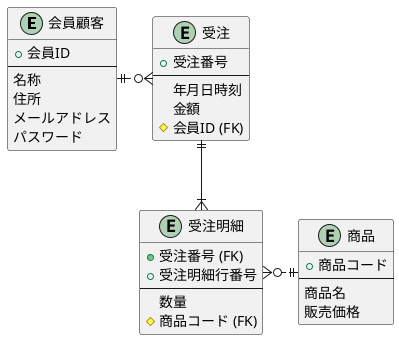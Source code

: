 @startuml

entity 会員顧客 {
  + 会員ID
  ---
  名称
  住所
  メールアドレス
  パスワード
}

entity 受注 {
  + 受注番号
  ---
  年月日時刻
  金額
  # 会員ID (FK)
}

entity 受注明細 {
  + 受注番号 (FK)
  + 受注明細行番号
  ---
  数量
  # 商品コード (FK)
}

entity 商品 {
  + 商品コード
  ---
  商品名
  販売価格
}

会員顧客 ||.r.o{ 受注
受注 ||--|{ 受注明細
受注明細 }o.r.|| 商品

@enduml
